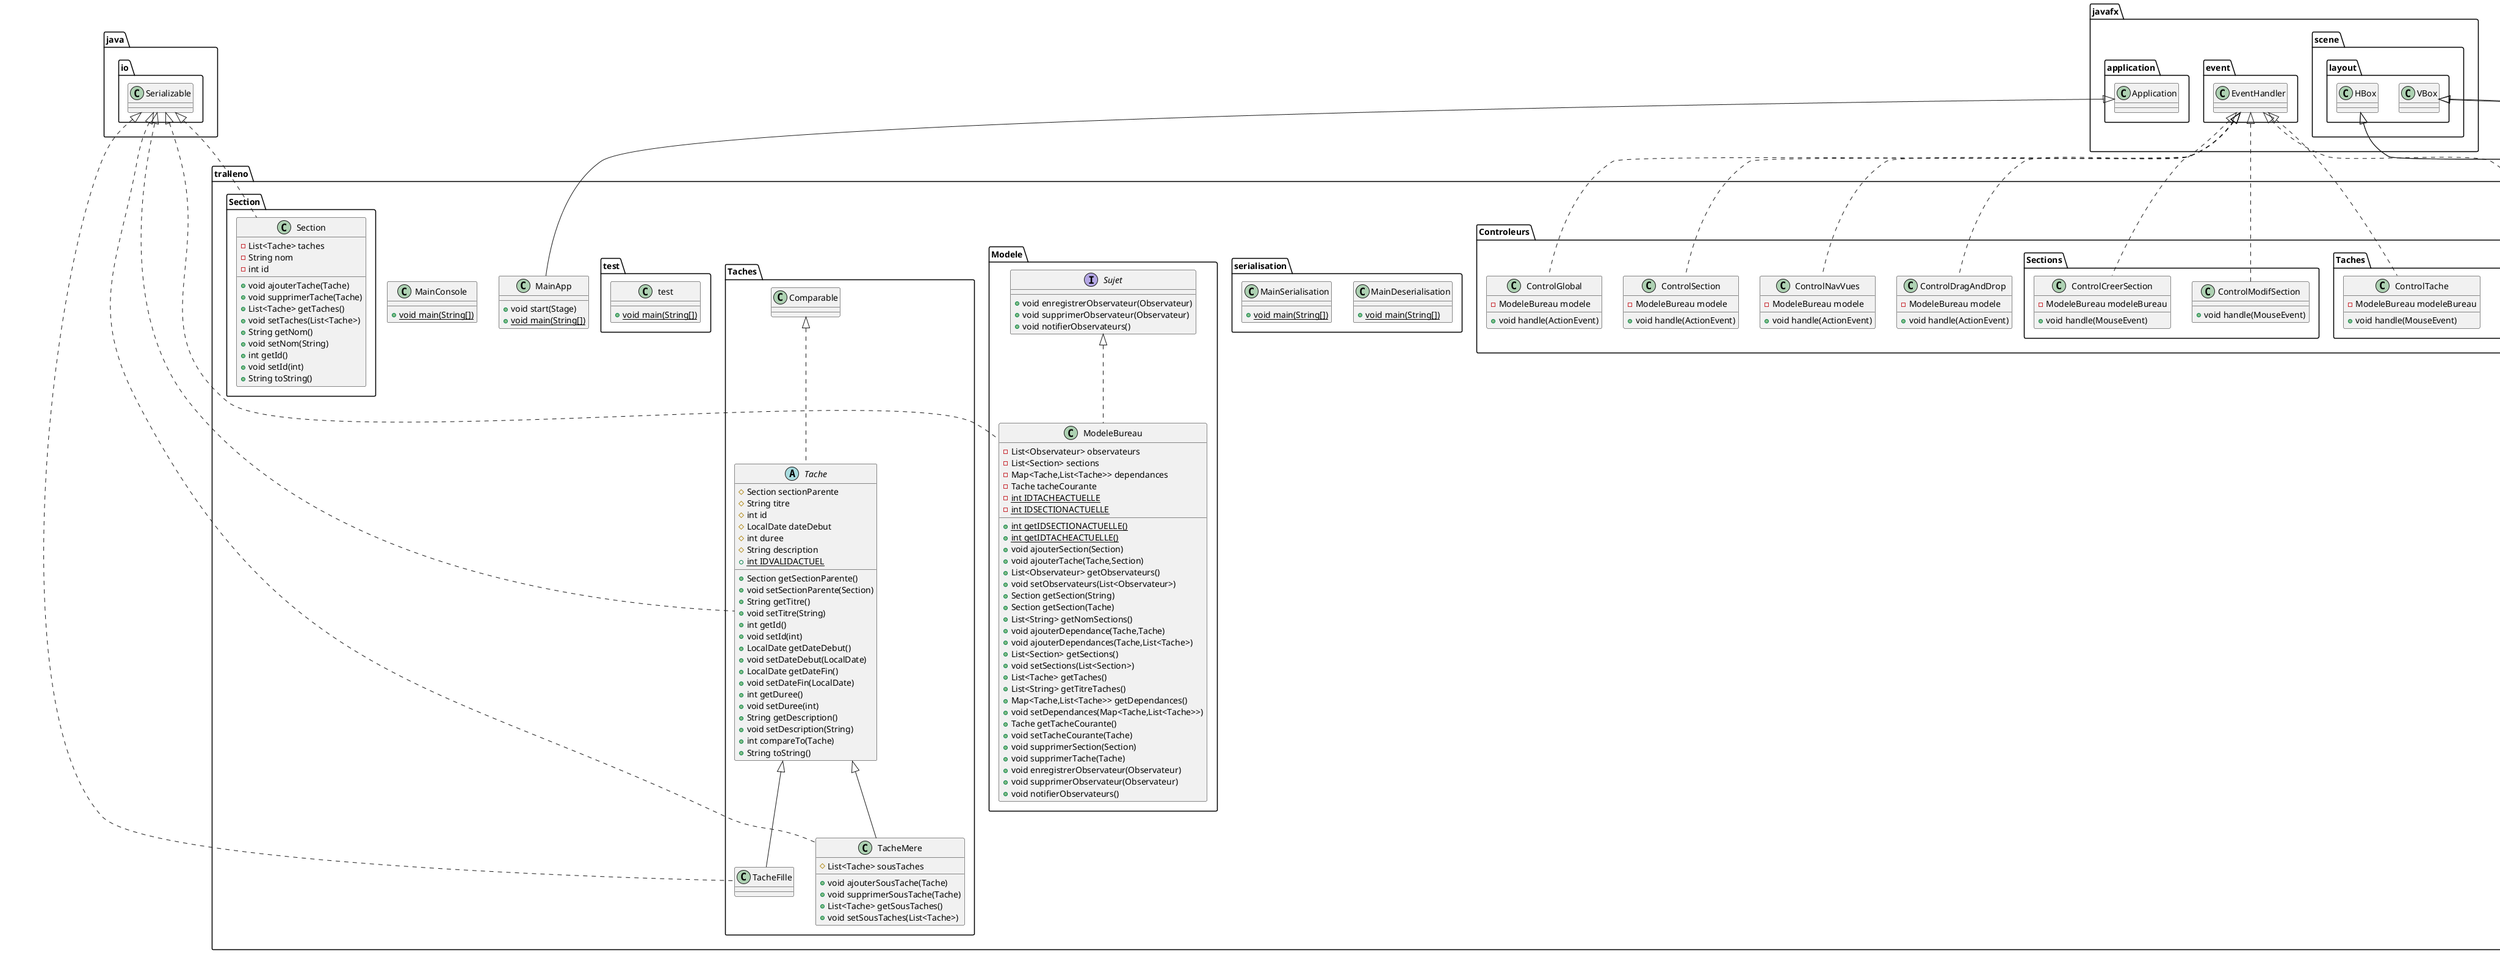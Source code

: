 @startuml
class tralleno.MainConsole {
+ {static} void main(String[])
}
class tralleno.Vues.VueTableau {
- ModeleBureau modeleBureau
+ void actualiser(Sujet)
}
class tralleno.Controleurs.Taches.ControlTache {
- ModeleBureau modeleBureau
+ void handle(MouseEvent)
}
class tralleno.Controleurs.ControlGlobal {
- ModeleBureau modele
+ void handle(ActionEvent)
}
class tralleno.serialisation.MainDeserialisation {
+ {static} void main(String[])
}
abstract class tralleno.Taches.Tache {
# Section sectionParente
# String titre
# int id
# LocalDate dateDebut
# int duree
# String description
+ {static} int IDVALIDACTUEL
+ Section getSectionParente()
+ void setSectionParente(Section)
+ String getTitre()
+ void setTitre(String)
+ int getId()
+ void setId(int)
+ LocalDate getDateDebut()
+ void setDateDebut(LocalDate)
+ LocalDate getDateFin()
+ void setDateFin(LocalDate)
+ int getDuree()
+ void setDuree(int)
+ String getDescription()
+ void setDescription(String)
+ int compareTo(Tache)
+ String toString()
}
class tralleno.Vues.VueBarreActions {
+ {static} int TABLEAU
+ {static} int LISTE
+ {static} int GANTT
}
class tralleno.serialisation.MainSerialisation {
+ {static} void main(String[])
}
class tralleno.Taches.TacheFille {
}
class tralleno.Controleurs.ControlDragAndDrop {
- ModeleBureau modele
+ void handle(ActionEvent)
}
interface tralleno.Vues.Observateur {
+ void actualiser(Sujet)
}
interface tralleno.Modele.Sujet {
+ void enregistrerObservateur(Observateur)
+ void supprimerObservateur(Observateur)
+ void notifierObservateurs()
}
class tralleno.Vues.VueSection {
+ void actualiser(Sujet)
}
class tralleno.Vues.VueGantt {
+ void actualiser(Sujet)
}
class tralleno.Controleurs.ControlNavVues {
- ModeleBureau modele
+ void handle(ActionEvent)
}
class tralleno.Vues.VueTache {
+ void actualiser(Sujet)
}
class tralleno.Modele.ModeleBureau {
- List<Observateur> observateurs
- List<Section> sections
- Map<Tache,List<Tache>> dependances
- Tache tacheCourante
- {static} int IDTACHEACTUELLE
- {static} int IDSECTIONACTUELLE
+ {static} int getIDSECTIONACTUELLE()
+ {static} int getIDTACHEACTUELLE()
+ void ajouterSection(Section)
+ void ajouterTache(Tache,Section)
+ List<Observateur> getObservateurs()
+ void setObservateurs(List<Observateur>)
+ Section getSection(String)
+ Section getSection(Tache)
+ List<String> getNomSections()
+ void ajouterDependance(Tache,Tache)
+ void ajouterDependances(Tache,List<Tache>)
+ List<Section> getSections()
+ void setSections(List<Section>)
+ List<Tache> getTaches()
+ List<String> getTitreTaches()
+ Map<Tache,List<Tache>> getDependances()
+ void setDependances(Map<Tache,List<Tache>>)
+ Tache getTacheCourante()
+ void setTacheCourante(Tache)
+ void supprimerSection(Section)
+ void supprimerTache(Tache)
+ void enregistrerObservateur(Observateur)
+ void supprimerObservateur(Observateur)
+ void notifierObservateurs()
}
class tralleno.test.test {
+ {static} void main(String[])
}
class tralleno.Vues.VueListe {
+ void actualiser(Sujet)
}
class tralleno.Controleurs.ControlSection {
- ModeleBureau modele
+ void handle(ActionEvent)
}
class tralleno.Section.Section {
- List<Tache> taches
- String nom
- int id
+ void ajouterTache(Tache)
+ void supprimerTache(Tache)
+ List<Tache> getTaches()
+ void setTaches(List<Tache>)
+ String getNom()
+ void setNom(String)
+ int getId()
+ void setId(int)
+ String toString()
}
class tralleno.Taches.TacheMere {
# List<Tache> sousTaches
+ void ajouterSousTache(Tache)
+ void supprimerSousTache(Tache)
+ List<Tache> getSousTaches()
+ void setSousTaches(List<Tache>)
}
class tralleno.MainApp {
+ void start(Stage)
+ {static} void main(String[])
}
class tralleno.Controleurs.Sections.ControlCreerSection {
- ModeleBureau modeleBureau
+ void handle(MouseEvent)
}
class tralleno.Controleurs.Sections.ControlModifSection {
+ void handle(MouseEvent)
}
class tralleno.Controleurs.Taches.ControlCreerTache {
- ModeleBureau modeleBureau
+ void handle(MouseEvent)
}


tralleno.Vues.Observateur <|.. tralleno.Vues.VueTableau
javafx.scene.layout.HBox <|-- tralleno.Vues.VueTableau
javafx.event.EventHandler <|.. tralleno.Controleurs.Taches.ControlTache
javafx.event.EventHandler <|.. tralleno.Controleurs.ControlGlobal
tralleno.Taches.Comparable <|.. tralleno.Taches.Tache
java.io.Serializable <|.. tralleno.Taches.Tache
javafx.scene.layout.HBox <|-- tralleno.Vues.VueBarreActions
java.io.Serializable <|.. tralleno.Taches.TacheFille
tralleno.Taches.Tache <|-- tralleno.Taches.TacheFille
javafx.event.EventHandler <|.. tralleno.Controleurs.ControlDragAndDrop
tralleno.Vues.Observateur <|.. tralleno.Vues.VueSection
javafx.scene.layout.VBox <|-- tralleno.Vues.VueSection
tralleno.Vues.Observateur <|.. tralleno.Vues.VueGantt
javafx.event.EventHandler <|.. tralleno.Controleurs.ControlNavVues
tralleno.Vues.Observateur <|.. tralleno.Vues.VueTache
javafx.scene.layout.VBox <|-- tralleno.Vues.VueTache
tralleno.Modele.Sujet <|.. tralleno.Modele.ModeleBureau
java.io.Serializable <|.. tralleno.Modele.ModeleBureau
tralleno.Vues.Observateur <|.. tralleno.Vues.VueListe
javafx.event.EventHandler <|.. tralleno.Controleurs.ControlSection
java.io.Serializable <|.. tralleno.Section.Section
java.io.Serializable <|.. tralleno.Taches.TacheMere
tralleno.Taches.Tache <|-- tralleno.Taches.TacheMere
javafx.application.Application <|-- tralleno.MainApp
javafx.event.EventHandler <|.. tralleno.Controleurs.Sections.ControlCreerSection
javafx.event.EventHandler <|.. tralleno.Controleurs.Sections.ControlModifSection
javafx.event.EventHandler <|.. tralleno.Controleurs.Taches.ControlCreerTache
@enduml